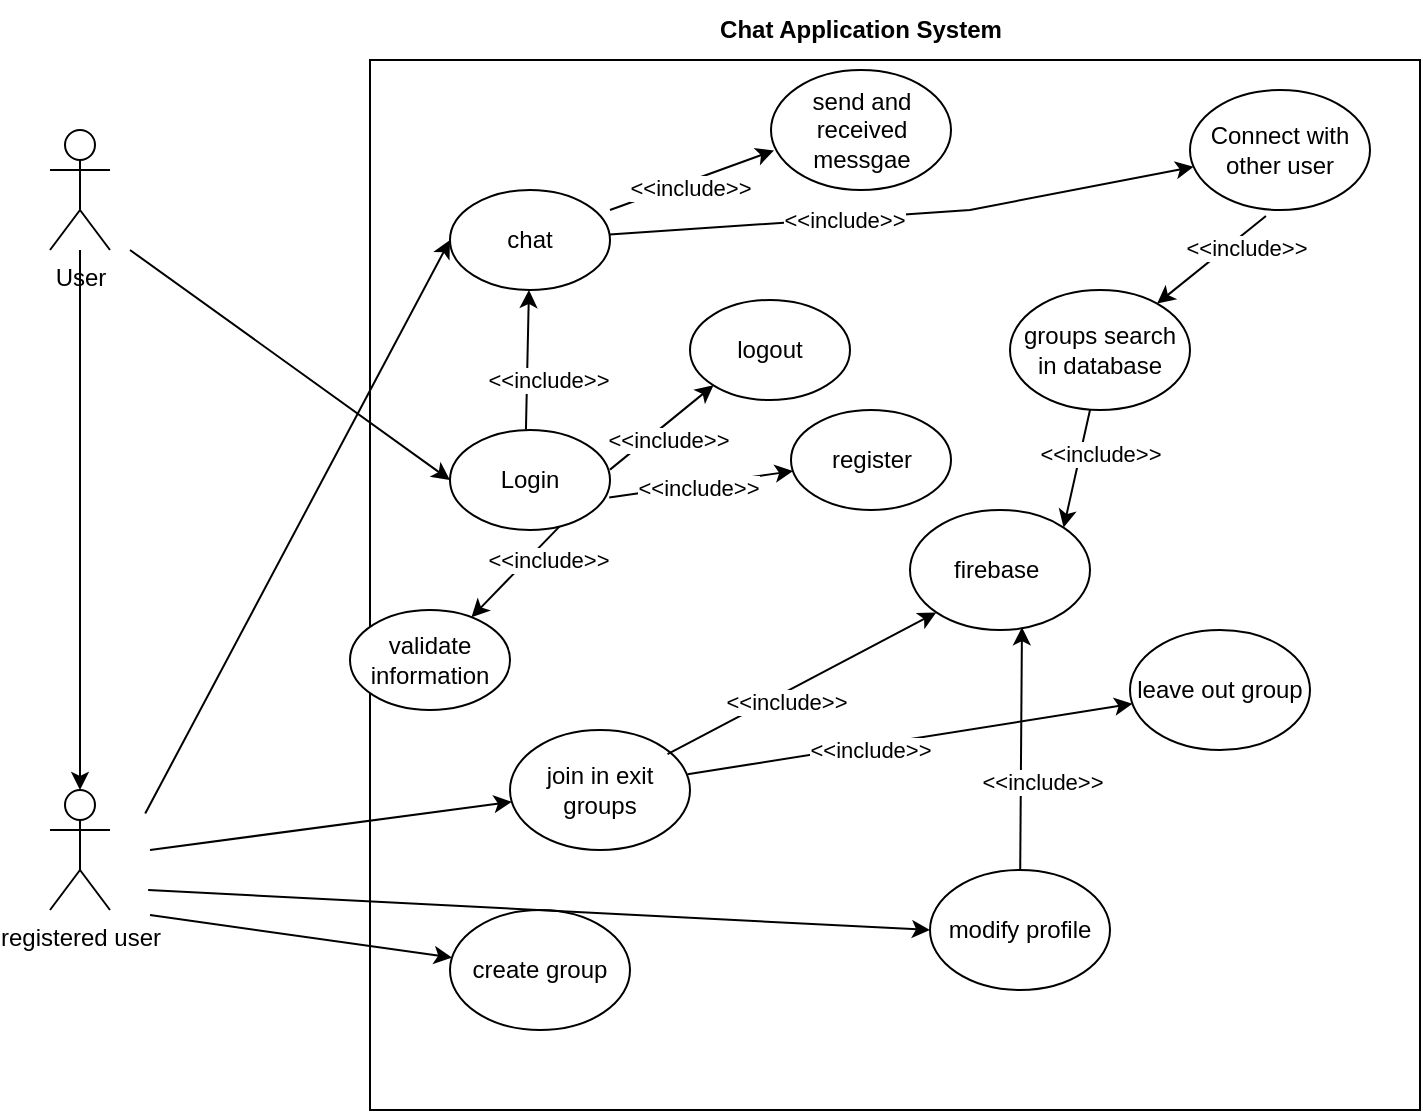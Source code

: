 <mxfile version="20.6.0" type="github" pages="3">
  <diagram id="J12J_WTNxg8NLnjg_Z4e" name="Use-case diagram ">
    <mxGraphModel dx="1038" dy="579" grid="1" gridSize="10" guides="1" tooltips="1" connect="1" arrows="1" fold="1" page="1" pageScale="1" pageWidth="1169" pageHeight="1654" math="0" shadow="0">
      <root>
        <mxCell id="0" />
        <mxCell id="1" parent="0" />
        <mxCell id="z73wqSKVuIR2Mj5EnDJt-1" value="" style="whiteSpace=wrap;html=1;aspect=fixed;" parent="1" vertex="1">
          <mxGeometry x="260" y="45" width="525" height="525" as="geometry" />
        </mxCell>
        <mxCell id="-nBARY6Js-zTFfsQv4vt-56" style="edgeStyle=orthogonalEdgeStyle;rounded=0;orthogonalLoop=1;jettySize=auto;html=1;" edge="1" parent="1" source="z73wqSKVuIR2Mj5EnDJt-2" target="-nBARY6Js-zTFfsQv4vt-55">
          <mxGeometry relative="1" as="geometry" />
        </mxCell>
        <mxCell id="z73wqSKVuIR2Mj5EnDJt-2" value="User" style="shape=umlActor;verticalLabelPosition=bottom;verticalAlign=top;html=1;outlineConnect=0;" parent="1" vertex="1">
          <mxGeometry x="100" y="80" width="30" height="60" as="geometry" />
        </mxCell>
        <mxCell id="-nBARY6Js-zTFfsQv4vt-2" value="&lt;b&gt;Chat Application System&lt;/b&gt;" style="text;html=1;strokeColor=none;fillColor=none;align=center;verticalAlign=middle;whiteSpace=wrap;rounded=0;" vertex="1" parent="1">
          <mxGeometry x="426" y="15" width="159" height="30" as="geometry" />
        </mxCell>
        <mxCell id="-nBARY6Js-zTFfsQv4vt-3" value="Login" style="ellipse;whiteSpace=wrap;html=1;" vertex="1" parent="1">
          <mxGeometry x="300" y="230" width="80" height="50" as="geometry" />
        </mxCell>
        <mxCell id="-nBARY6Js-zTFfsQv4vt-5" value="" style="endArrow=classic;html=1;rounded=0;entryX=0;entryY=0.5;entryDx=0;entryDy=0;" edge="1" parent="1" target="-nBARY6Js-zTFfsQv4vt-3">
          <mxGeometry width="50" height="50" relative="1" as="geometry">
            <mxPoint x="140" y="140" as="sourcePoint" />
            <mxPoint x="210" y="210" as="targetPoint" />
          </mxGeometry>
        </mxCell>
        <mxCell id="-nBARY6Js-zTFfsQv4vt-7" value="logout" style="ellipse;whiteSpace=wrap;html=1;" vertex="1" parent="1">
          <mxGeometry x="420" y="165" width="80" height="50" as="geometry" />
        </mxCell>
        <mxCell id="-nBARY6Js-zTFfsQv4vt-9" value="send and received messgae" style="ellipse;whiteSpace=wrap;html=1;" vertex="1" parent="1">
          <mxGeometry x="460.5" y="50" width="90" height="60" as="geometry" />
        </mxCell>
        <mxCell id="-nBARY6Js-zTFfsQv4vt-10" value="Connect with other user" style="ellipse;whiteSpace=wrap;html=1;" vertex="1" parent="1">
          <mxGeometry x="670" y="60" width="90" height="60" as="geometry" />
        </mxCell>
        <mxCell id="-nBARY6Js-zTFfsQv4vt-11" value="chat" style="ellipse;whiteSpace=wrap;html=1;" vertex="1" parent="1">
          <mxGeometry x="300" y="110" width="80" height="50" as="geometry" />
        </mxCell>
        <mxCell id="-nBARY6Js-zTFfsQv4vt-12" value="modify profile" style="ellipse;whiteSpace=wrap;html=1;" vertex="1" parent="1">
          <mxGeometry x="540" y="450" width="90" height="60" as="geometry" />
        </mxCell>
        <mxCell id="-nBARY6Js-zTFfsQv4vt-13" value="firebase&amp;nbsp;" style="ellipse;whiteSpace=wrap;html=1;" vertex="1" parent="1">
          <mxGeometry x="530" y="270" width="90" height="60" as="geometry" />
        </mxCell>
        <mxCell id="-nBARY6Js-zTFfsQv4vt-14" value="groups search in database" style="ellipse;whiteSpace=wrap;html=1;" vertex="1" parent="1">
          <mxGeometry x="580" y="160" width="90" height="60" as="geometry" />
        </mxCell>
        <mxCell id="-nBARY6Js-zTFfsQv4vt-15" value="create group" style="ellipse;whiteSpace=wrap;html=1;" vertex="1" parent="1">
          <mxGeometry x="300" y="470" width="90" height="60" as="geometry" />
        </mxCell>
        <mxCell id="-nBARY6Js-zTFfsQv4vt-16" value="join in exit groups" style="ellipse;whiteSpace=wrap;html=1;" vertex="1" parent="1">
          <mxGeometry x="330" y="380" width="90" height="60" as="geometry" />
        </mxCell>
        <mxCell id="-nBARY6Js-zTFfsQv4vt-17" value="leave out group" style="ellipse;whiteSpace=wrap;html=1;" vertex="1" parent="1">
          <mxGeometry x="640" y="330" width="90" height="60" as="geometry" />
        </mxCell>
        <mxCell id="-nBARY6Js-zTFfsQv4vt-22" value="" style="endArrow=classic;html=1;rounded=0;entryX=0.017;entryY=0.67;entryDx=0;entryDy=0;entryPerimeter=0;" edge="1" parent="1" target="-nBARY6Js-zTFfsQv4vt-9">
          <mxGeometry width="50" height="50" relative="1" as="geometry">
            <mxPoint x="380" y="120" as="sourcePoint" />
            <mxPoint x="430" y="70" as="targetPoint" />
          </mxGeometry>
        </mxCell>
        <mxCell id="-nBARY6Js-zTFfsQv4vt-25" value="&amp;lt;&amp;lt;include&amp;gt;&amp;gt;" style="edgeLabel;html=1;align=center;verticalAlign=middle;resizable=0;points=[];" vertex="1" connectable="0" parent="-nBARY6Js-zTFfsQv4vt-22">
          <mxGeometry x="-0.271" relative="1" as="geometry">
            <mxPoint x="10" as="offset" />
          </mxGeometry>
        </mxCell>
        <mxCell id="-nBARY6Js-zTFfsQv4vt-26" value="" style="endArrow=classic;html=1;rounded=0;" edge="1" parent="1" target="-nBARY6Js-zTFfsQv4vt-11">
          <mxGeometry width="50" height="50" relative="1" as="geometry">
            <mxPoint x="337.97" y="229.8" as="sourcePoint" />
            <mxPoint x="420" y="200.0" as="targetPoint" />
          </mxGeometry>
        </mxCell>
        <mxCell id="-nBARY6Js-zTFfsQv4vt-27" value="&amp;lt;&amp;lt;include&amp;gt;&amp;gt;" style="edgeLabel;html=1;align=center;verticalAlign=middle;resizable=0;points=[];" vertex="1" connectable="0" parent="-nBARY6Js-zTFfsQv4vt-26">
          <mxGeometry x="-0.271" relative="1" as="geometry">
            <mxPoint x="10" as="offset" />
          </mxGeometry>
        </mxCell>
        <mxCell id="-nBARY6Js-zTFfsQv4vt-28" value="" style="endArrow=classic;html=1;rounded=0;" edge="1" parent="1" source="-nBARY6Js-zTFfsQv4vt-11" target="-nBARY6Js-zTFfsQv4vt-10">
          <mxGeometry width="50" height="50" relative="1" as="geometry">
            <mxPoint x="400" y="140" as="sourcePoint" />
            <mxPoint x="482.03" y="110.2" as="targetPoint" />
            <Array as="points">
              <mxPoint x="560" y="120" />
            </Array>
          </mxGeometry>
        </mxCell>
        <mxCell id="-nBARY6Js-zTFfsQv4vt-29" value="&amp;lt;&amp;lt;include&amp;gt;&amp;gt;" style="edgeLabel;html=1;align=center;verticalAlign=middle;resizable=0;points=[];" vertex="1" connectable="0" parent="-nBARY6Js-zTFfsQv4vt-28">
          <mxGeometry x="-0.271" relative="1" as="geometry">
            <mxPoint x="10" as="offset" />
          </mxGeometry>
        </mxCell>
        <mxCell id="-nBARY6Js-zTFfsQv4vt-30" value="" style="endArrow=classic;html=1;rounded=0;exitX=0.422;exitY=1.05;exitDx=0;exitDy=0;exitPerimeter=0;" edge="1" parent="1" source="-nBARY6Js-zTFfsQv4vt-10" target="-nBARY6Js-zTFfsQv4vt-14">
          <mxGeometry width="50" height="50" relative="1" as="geometry">
            <mxPoint x="410" y="150" as="sourcePoint" />
            <mxPoint x="492.03" y="120.2" as="targetPoint" />
          </mxGeometry>
        </mxCell>
        <mxCell id="-nBARY6Js-zTFfsQv4vt-31" value="&amp;lt;&amp;lt;include&amp;gt;&amp;gt;" style="edgeLabel;html=1;align=center;verticalAlign=middle;resizable=0;points=[];" vertex="1" connectable="0" parent="-nBARY6Js-zTFfsQv4vt-30">
          <mxGeometry x="-0.271" relative="1" as="geometry">
            <mxPoint x="10" as="offset" />
          </mxGeometry>
        </mxCell>
        <mxCell id="-nBARY6Js-zTFfsQv4vt-33" value="validate information" style="ellipse;whiteSpace=wrap;html=1;" vertex="1" parent="1">
          <mxGeometry x="250" y="320" width="80" height="50" as="geometry" />
        </mxCell>
        <mxCell id="-nBARY6Js-zTFfsQv4vt-34" value="" style="endArrow=classic;html=1;rounded=0;exitX=0.685;exitY=0.964;exitDx=0;exitDy=0;exitPerimeter=0;" edge="1" parent="1" source="-nBARY6Js-zTFfsQv4vt-3" target="-nBARY6Js-zTFfsQv4vt-33">
          <mxGeometry width="50" height="50" relative="1" as="geometry">
            <mxPoint x="420" y="160" as="sourcePoint" />
            <mxPoint x="502.03" y="130.2" as="targetPoint" />
          </mxGeometry>
        </mxCell>
        <mxCell id="-nBARY6Js-zTFfsQv4vt-35" value="&amp;lt;&amp;lt;include&amp;gt;&amp;gt;" style="edgeLabel;html=1;align=center;verticalAlign=middle;resizable=0;points=[];" vertex="1" connectable="0" parent="-nBARY6Js-zTFfsQv4vt-34">
          <mxGeometry x="-0.271" relative="1" as="geometry">
            <mxPoint x="10" as="offset" />
          </mxGeometry>
        </mxCell>
        <mxCell id="-nBARY6Js-zTFfsQv4vt-38" value="" style="endArrow=classic;html=1;rounded=0;entryX=0;entryY=1;entryDx=0;entryDy=0;" edge="1" parent="1" target="-nBARY6Js-zTFfsQv4vt-7">
          <mxGeometry width="50" height="50" relative="1" as="geometry">
            <mxPoint x="380" y="249.8" as="sourcePoint" />
            <mxPoint x="462.03" y="220.0" as="targetPoint" />
          </mxGeometry>
        </mxCell>
        <mxCell id="-nBARY6Js-zTFfsQv4vt-39" value="&amp;lt;&amp;lt;include&amp;gt;&amp;gt;" style="edgeLabel;html=1;align=center;verticalAlign=middle;resizable=0;points=[];" vertex="1" connectable="0" parent="-nBARY6Js-zTFfsQv4vt-38">
          <mxGeometry x="-0.271" relative="1" as="geometry">
            <mxPoint x="10" as="offset" />
          </mxGeometry>
        </mxCell>
        <mxCell id="-nBARY6Js-zTFfsQv4vt-55" value="registered user" style="shape=umlActor;verticalLabelPosition=bottom;verticalAlign=top;html=1;outlineConnect=0;" vertex="1" parent="1">
          <mxGeometry x="100" y="410" width="30" height="60" as="geometry" />
        </mxCell>
        <mxCell id="-nBARY6Js-zTFfsQv4vt-58" value="" style="endArrow=classic;html=1;rounded=0;" edge="1" parent="1" target="-nBARY6Js-zTFfsQv4vt-15">
          <mxGeometry width="50" height="50" relative="1" as="geometry">
            <mxPoint x="150" y="472.5" as="sourcePoint" />
            <mxPoint x="290" y="467.5" as="targetPoint" />
          </mxGeometry>
        </mxCell>
        <mxCell id="-nBARY6Js-zTFfsQv4vt-59" value="" style="endArrow=classic;html=1;rounded=0;" edge="1" parent="1" target="-nBARY6Js-zTFfsQv4vt-16">
          <mxGeometry width="50" height="50" relative="1" as="geometry">
            <mxPoint x="150" y="440" as="sourcePoint" />
            <mxPoint x="300.0" y="470.699" as="targetPoint" />
          </mxGeometry>
        </mxCell>
        <mxCell id="-nBARY6Js-zTFfsQv4vt-63" value="" style="endArrow=classic;html=1;rounded=0;entryX=1;entryY=0;entryDx=0;entryDy=0;" edge="1" parent="1" target="-nBARY6Js-zTFfsQv4vt-13">
          <mxGeometry width="50" height="50" relative="1" as="geometry">
            <mxPoint x="620" y="220.0" as="sourcePoint" />
            <mxPoint x="621.498" y="150.198" as="targetPoint" />
          </mxGeometry>
        </mxCell>
        <mxCell id="-nBARY6Js-zTFfsQv4vt-64" value="&amp;lt;&amp;lt;include&amp;gt;&amp;gt;" style="edgeLabel;html=1;align=center;verticalAlign=middle;resizable=0;points=[];" vertex="1" connectable="0" parent="-nBARY6Js-zTFfsQv4vt-63">
          <mxGeometry x="-0.271" relative="1" as="geometry">
            <mxPoint x="10" as="offset" />
          </mxGeometry>
        </mxCell>
        <mxCell id="-nBARY6Js-zTFfsQv4vt-73" value="" style="endArrow=classic;html=1;rounded=0;entryX=0;entryY=1;entryDx=0;entryDy=0;" edge="1" parent="1" target="-nBARY6Js-zTFfsQv4vt-13">
          <mxGeometry width="50" height="50" relative="1" as="geometry">
            <mxPoint x="408.78" y="392.12" as="sourcePoint" />
            <mxPoint x="460.496" y="349.998" as="targetPoint" />
          </mxGeometry>
        </mxCell>
        <mxCell id="-nBARY6Js-zTFfsQv4vt-74" value="&amp;lt;&amp;lt;include&amp;gt;&amp;gt;" style="edgeLabel;html=1;align=center;verticalAlign=middle;resizable=0;points=[];" vertex="1" connectable="0" parent="-nBARY6Js-zTFfsQv4vt-73">
          <mxGeometry x="-0.271" relative="1" as="geometry">
            <mxPoint x="10" as="offset" />
          </mxGeometry>
        </mxCell>
        <mxCell id="-nBARY6Js-zTFfsQv4vt-75" value="" style="endArrow=classic;html=1;rounded=0;entryX=0;entryY=0.5;entryDx=0;entryDy=0;" edge="1" parent="1" target="-nBARY6Js-zTFfsQv4vt-12">
          <mxGeometry width="50" height="50" relative="1" as="geometry">
            <mxPoint x="149.06" y="460" as="sourcePoint" />
            <mxPoint x="300.0" y="481.399" as="targetPoint" />
          </mxGeometry>
        </mxCell>
        <mxCell id="-nBARY6Js-zTFfsQv4vt-76" value="" style="endArrow=classic;html=1;rounded=0;" edge="1" parent="1" target="-nBARY6Js-zTFfsQv4vt-17">
          <mxGeometry width="50" height="50" relative="1" as="geometry">
            <mxPoint x="418.78" y="402.12" as="sourcePoint" />
            <mxPoint x="513.18" y="331.213" as="targetPoint" />
          </mxGeometry>
        </mxCell>
        <mxCell id="-nBARY6Js-zTFfsQv4vt-77" value="&amp;lt;&amp;lt;include&amp;gt;&amp;gt;" style="edgeLabel;html=1;align=center;verticalAlign=middle;resizable=0;points=[];" vertex="1" connectable="0" parent="-nBARY6Js-zTFfsQv4vt-76">
          <mxGeometry x="-0.271" relative="1" as="geometry">
            <mxPoint x="10" as="offset" />
          </mxGeometry>
        </mxCell>
        <mxCell id="-nBARY6Js-zTFfsQv4vt-80" value="" style="endArrow=classic;html=1;rounded=0;entryX=0;entryY=0.5;entryDx=0;entryDy=0;" edge="1" parent="1" target="-nBARY6Js-zTFfsQv4vt-11">
          <mxGeometry width="50" height="50" relative="1" as="geometry">
            <mxPoint x="147.61" y="421.75" as="sourcePoint" />
            <mxPoint x="329.998" y="389.999" as="targetPoint" />
          </mxGeometry>
        </mxCell>
        <mxCell id="-nBARY6Js-zTFfsQv4vt-81" value="register" style="ellipse;whiteSpace=wrap;html=1;" vertex="1" parent="1">
          <mxGeometry x="470.5" y="220" width="80" height="50" as="geometry" />
        </mxCell>
        <mxCell id="-nBARY6Js-zTFfsQv4vt-82" value="" style="endArrow=classic;html=1;rounded=0;exitX=0.995;exitY=0.676;exitDx=0;exitDy=0;exitPerimeter=0;" edge="1" parent="1" source="-nBARY6Js-zTFfsQv4vt-3" target="-nBARY6Js-zTFfsQv4vt-81">
          <mxGeometry width="50" height="50" relative="1" as="geometry">
            <mxPoint x="390" y="259.8" as="sourcePoint" />
            <mxPoint x="441.716" y="217.678" as="targetPoint" />
          </mxGeometry>
        </mxCell>
        <mxCell id="-nBARY6Js-zTFfsQv4vt-83" value="&amp;lt;&amp;lt;include&amp;gt;&amp;gt;" style="edgeLabel;html=1;align=center;verticalAlign=middle;resizable=0;points=[];" vertex="1" connectable="0" parent="-nBARY6Js-zTFfsQv4vt-82">
          <mxGeometry x="-0.271" relative="1" as="geometry">
            <mxPoint x="10" as="offset" />
          </mxGeometry>
        </mxCell>
        <mxCell id="-nBARY6Js-zTFfsQv4vt-84" value="" style="endArrow=classic;html=1;rounded=0;entryX=0.622;entryY=0.977;entryDx=0;entryDy=0;entryPerimeter=0;" edge="1" parent="1" source="-nBARY6Js-zTFfsQv4vt-12" target="-nBARY6Js-zTFfsQv4vt-13">
          <mxGeometry width="50" height="50" relative="1" as="geometry">
            <mxPoint x="418.78" y="402.12" as="sourcePoint" />
            <mxPoint x="553.18" y="331.213" as="targetPoint" />
          </mxGeometry>
        </mxCell>
        <mxCell id="-nBARY6Js-zTFfsQv4vt-85" value="&amp;lt;&amp;lt;include&amp;gt;&amp;gt;" style="edgeLabel;html=1;align=center;verticalAlign=middle;resizable=0;points=[];" vertex="1" connectable="0" parent="-nBARY6Js-zTFfsQv4vt-84">
          <mxGeometry x="-0.271" relative="1" as="geometry">
            <mxPoint x="10" as="offset" />
          </mxGeometry>
        </mxCell>
      </root>
    </mxGraphModel>
  </diagram>
  <diagram id="jBhaEBvmceKNSklzI_YS" name="class diagram">
    <mxGraphModel dx="1490" dy="613" grid="1" gridSize="10" guides="1" tooltips="1" connect="1" arrows="1" fold="1" page="1" pageScale="1" pageWidth="1169" pageHeight="1654" math="0" shadow="0">
      <root>
        <mxCell id="0" />
        <mxCell id="1" parent="0" />
        <mxCell id="wGjbQCgG76K48ylpsINF-63" style="edgeStyle=orthogonalEdgeStyle;rounded=0;orthogonalLoop=1;jettySize=auto;html=1;entryX=0;entryY=0.5;entryDx=0;entryDy=0;" edge="1" parent="1" source="wGjbQCgG76K48ylpsINF-1" target="wGjbQCgG76K48ylpsINF-57">
          <mxGeometry relative="1" as="geometry" />
        </mxCell>
        <mxCell id="wGjbQCgG76K48ylpsINF-76" style="edgeStyle=orthogonalEdgeStyle;rounded=0;orthogonalLoop=1;jettySize=auto;html=1;entryX=-0.023;entryY=0.056;entryDx=0;entryDy=0;entryPerimeter=0;" edge="1" parent="1" source="wGjbQCgG76K48ylpsINF-1" target="wGjbQCgG76K48ylpsINF-14">
          <mxGeometry relative="1" as="geometry">
            <Array as="points">
              <mxPoint x="485" y="120" />
              <mxPoint x="485" y="52" />
            </Array>
          </mxGeometry>
        </mxCell>
        <mxCell id="wGjbQCgG76K48ylpsINF-1" value="User" style="swimlane;fontStyle=1;align=center;verticalAlign=top;childLayout=stackLayout;horizontal=1;startSize=26;horizontalStack=0;resizeParent=1;resizeParentMax=0;resizeLast=0;collapsible=1;marginBottom=0;" vertex="1" parent="1">
          <mxGeometry x="110" y="34" width="170" height="346" as="geometry" />
        </mxCell>
        <mxCell id="wGjbQCgG76K48ylpsINF-2" value="+ uid : string" style="text;strokeColor=none;fillColor=none;align=left;verticalAlign=top;spacingLeft=4;spacingRight=4;overflow=hidden;rotatable=0;points=[[0,0.5],[1,0.5]];portConstraint=eastwest;" vertex="1" parent="wGjbQCgG76K48ylpsINF-1">
          <mxGeometry y="26" width="170" height="26" as="geometry" />
        </mxCell>
        <mxCell id="wGjbQCgG76K48ylpsINF-10" value="+ email : string" style="text;strokeColor=none;fillColor=none;align=left;verticalAlign=top;spacingLeft=4;spacingRight=4;overflow=hidden;rotatable=0;points=[[0,0.5],[1,0.5]];portConstraint=eastwest;" vertex="1" parent="wGjbQCgG76K48ylpsINF-1">
          <mxGeometry y="52" width="170" height="26" as="geometry" />
        </mxCell>
        <mxCell id="wGjbQCgG76K48ylpsINF-11" value="+ fulllname : string" style="text;strokeColor=none;fillColor=none;align=left;verticalAlign=top;spacingLeft=4;spacingRight=4;overflow=hidden;rotatable=0;points=[[0,0.5],[1,0.5]];portConstraint=eastwest;" vertex="1" parent="wGjbQCgG76K48ylpsINF-1">
          <mxGeometry y="78" width="170" height="26" as="geometry" />
        </mxCell>
        <mxCell id="wGjbQCgG76K48ylpsINF-12" value="+ profilePic : string" style="text;strokeColor=none;fillColor=none;align=left;verticalAlign=top;spacingLeft=4;spacingRight=4;overflow=hidden;rotatable=0;points=[[0,0.5],[1,0.5]];portConstraint=eastwest;" vertex="1" parent="wGjbQCgG76K48ylpsINF-1">
          <mxGeometry y="104" width="170" height="26" as="geometry" />
        </mxCell>
        <mxCell id="wGjbQCgG76K48ylpsINF-13" value="+ groups : string" style="text;strokeColor=none;fillColor=none;align=left;verticalAlign=top;spacingLeft=4;spacingRight=4;overflow=hidden;rotatable=0;points=[[0,0.5],[1,0.5]];portConstraint=eastwest;" vertex="1" parent="wGjbQCgG76K48ylpsINF-1">
          <mxGeometry y="130" width="170" height="26" as="geometry" />
        </mxCell>
        <mxCell id="wGjbQCgG76K48ylpsINF-52" value="" style="line;strokeWidth=1;fillColor=none;align=left;verticalAlign=middle;spacingTop=-1;spacingLeft=3;spacingRight=3;rotatable=0;labelPosition=right;points=[];portConstraint=eastwest;strokeColor=inherit;" vertex="1" parent="wGjbQCgG76K48ylpsINF-1">
          <mxGeometry y="156" width="170" height="8" as="geometry" />
        </mxCell>
        <mxCell id="wGjbQCgG76K48ylpsINF-51" value="+ login()&#xa;" style="text;strokeColor=none;fillColor=none;align=left;verticalAlign=top;spacingLeft=4;spacingRight=4;overflow=hidden;rotatable=0;points=[[0,0.5],[1,0.5]];portConstraint=eastwest;" vertex="1" parent="wGjbQCgG76K48ylpsINF-1">
          <mxGeometry y="164" width="170" height="26" as="geometry" />
        </mxCell>
        <mxCell id="wGjbQCgG76K48ylpsINF-50" value="+ register()&#xa;" style="text;strokeColor=none;fillColor=none;align=left;verticalAlign=top;spacingLeft=4;spacingRight=4;overflow=hidden;rotatable=0;points=[[0,0.5],[1,0.5]];portConstraint=eastwest;" vertex="1" parent="wGjbQCgG76K48ylpsINF-1">
          <mxGeometry y="190" width="170" height="26" as="geometry" />
        </mxCell>
        <mxCell id="wGjbQCgG76K48ylpsINF-54" value="+ createGroup()&#xa;" style="text;strokeColor=none;fillColor=none;align=left;verticalAlign=top;spacingLeft=4;spacingRight=4;overflow=hidden;rotatable=0;points=[[0,0.5],[1,0.5]];portConstraint=eastwest;" vertex="1" parent="wGjbQCgG76K48ylpsINF-1">
          <mxGeometry y="216" width="170" height="26" as="geometry" />
        </mxCell>
        <mxCell id="wGjbQCgG76K48ylpsINF-53" value="+ JoinInGroup()&#xa;" style="text;strokeColor=none;fillColor=none;align=left;verticalAlign=top;spacingLeft=4;spacingRight=4;overflow=hidden;rotatable=0;points=[[0,0.5],[1,0.5]];portConstraint=eastwest;" vertex="1" parent="wGjbQCgG76K48ylpsINF-1">
          <mxGeometry y="242" width="170" height="26" as="geometry" />
        </mxCell>
        <mxCell id="wGjbQCgG76K48ylpsINF-55" value="+ LeaveGroup()&#xa;" style="text;strokeColor=none;fillColor=none;align=left;verticalAlign=top;spacingLeft=4;spacingRight=4;overflow=hidden;rotatable=0;points=[[0,0.5],[1,0.5]];portConstraint=eastwest;" vertex="1" parent="wGjbQCgG76K48ylpsINF-1">
          <mxGeometry y="268" width="170" height="26" as="geometry" />
        </mxCell>
        <mxCell id="wGjbQCgG76K48ylpsINF-67" value="+ search()&#xa;" style="text;strokeColor=none;fillColor=none;align=left;verticalAlign=top;spacingLeft=4;spacingRight=4;overflow=hidden;rotatable=0;points=[[0,0.5],[1,0.5]];portConstraint=eastwest;" vertex="1" parent="wGjbQCgG76K48ylpsINF-1">
          <mxGeometry y="294" width="170" height="26" as="geometry" />
        </mxCell>
        <mxCell id="wGjbQCgG76K48ylpsINF-60" value="+ UploadProfile()&#xa;" style="text;strokeColor=none;fillColor=none;align=left;verticalAlign=top;spacingLeft=4;spacingRight=4;overflow=hidden;rotatable=0;points=[[0,0.5],[1,0.5]];portConstraint=eastwest;" vertex="1" parent="wGjbQCgG76K48ylpsINF-1">
          <mxGeometry y="320" width="170" height="26" as="geometry" />
        </mxCell>
        <mxCell id="wGjbQCgG76K48ylpsINF-14" value="Group" style="swimlane;fontStyle=1;align=center;verticalAlign=top;childLayout=stackLayout;horizontal=1;startSize=26;horizontalStack=0;resizeParent=1;resizeParentMax=0;resizeLast=0;collapsible=1;marginBottom=0;" vertex="1" parent="1">
          <mxGeometry x="660" y="34" width="190" height="320" as="geometry" />
        </mxCell>
        <mxCell id="wGjbQCgG76K48ylpsINF-15" value="+ groupId : string" style="text;strokeColor=none;fillColor=none;align=left;verticalAlign=top;spacingLeft=4;spacingRight=4;overflow=hidden;rotatable=0;points=[[0,0.5],[1,0.5]];portConstraint=eastwest;" vertex="1" parent="wGjbQCgG76K48ylpsINF-14">
          <mxGeometry y="26" width="190" height="26" as="geometry" />
        </mxCell>
        <mxCell id="wGjbQCgG76K48ylpsINF-16" value="+ admin : string" style="text;strokeColor=none;fillColor=none;align=left;verticalAlign=top;spacingLeft=4;spacingRight=4;overflow=hidden;rotatable=0;points=[[0,0.5],[1,0.5]];portConstraint=eastwest;" vertex="1" parent="wGjbQCgG76K48ylpsINF-14">
          <mxGeometry y="52" width="190" height="26" as="geometry" />
        </mxCell>
        <mxCell id="wGjbQCgG76K48ylpsINF-17" value="+ groupName: string" style="text;strokeColor=none;fillColor=none;align=left;verticalAlign=top;spacingLeft=4;spacingRight=4;overflow=hidden;rotatable=0;points=[[0,0.5],[1,0.5]];portConstraint=eastwest;" vertex="1" parent="wGjbQCgG76K48ylpsINF-14">
          <mxGeometry y="78" width="190" height="26" as="geometry" />
        </mxCell>
        <mxCell id="wGjbQCgG76K48ylpsINF-18" value="+ members: list" style="text;strokeColor=none;fillColor=none;align=left;verticalAlign=top;spacingLeft=4;spacingRight=4;overflow=hidden;rotatable=0;points=[[0,0.5],[1,0.5]];portConstraint=eastwest;" vertex="1" parent="wGjbQCgG76K48ylpsINF-14">
          <mxGeometry y="104" width="190" height="26" as="geometry" />
        </mxCell>
        <mxCell id="wGjbQCgG76K48ylpsINF-19" value="+ recentMessage: string" style="text;strokeColor=none;fillColor=none;align=left;verticalAlign=top;spacingLeft=4;spacingRight=4;overflow=hidden;rotatable=0;points=[[0,0.5],[1,0.5]];portConstraint=eastwest;" vertex="1" parent="wGjbQCgG76K48ylpsINF-14">
          <mxGeometry y="130" width="190" height="26" as="geometry" />
        </mxCell>
        <mxCell id="wGjbQCgG76K48ylpsINF-22" value="+ recentMessageSender :string" style="text;strokeColor=none;fillColor=none;align=left;verticalAlign=top;spacingLeft=4;spacingRight=4;overflow=hidden;rotatable=0;points=[[0,0.5],[1,0.5]];portConstraint=eastwest;" vertex="1" parent="wGjbQCgG76K48ylpsINF-14">
          <mxGeometry y="156" width="190" height="26" as="geometry" />
        </mxCell>
        <mxCell id="wGjbQCgG76K48ylpsINF-23" value="+ recentMessageTime: string" style="text;strokeColor=none;fillColor=none;align=left;verticalAlign=top;spacingLeft=4;spacingRight=4;overflow=hidden;rotatable=0;points=[[0,0.5],[1,0.5]];portConstraint=eastwest;" vertex="1" parent="wGjbQCgG76K48ylpsINF-14">
          <mxGeometry y="182" width="190" height="26" as="geometry" />
        </mxCell>
        <mxCell id="wGjbQCgG76K48ylpsINF-71" value="" style="line;strokeWidth=1;fillColor=none;align=left;verticalAlign=middle;spacingTop=-1;spacingLeft=3;spacingRight=3;rotatable=0;labelPosition=right;points=[];portConstraint=eastwest;strokeColor=inherit;" vertex="1" parent="wGjbQCgG76K48ylpsINF-14">
          <mxGeometry y="208" width="190" height="8" as="geometry" />
        </mxCell>
        <mxCell id="wGjbQCgG76K48ylpsINF-70" value="+ adminInfor()&#xa;" style="text;strokeColor=none;fillColor=none;align=left;verticalAlign=top;spacingLeft=4;spacingRight=4;overflow=hidden;rotatable=0;points=[[0,0.5],[1,0.5]];portConstraint=eastwest;" vertex="1" parent="wGjbQCgG76K48ylpsINF-14">
          <mxGeometry y="216" width="190" height="26" as="geometry" />
        </mxCell>
        <mxCell id="wGjbQCgG76K48ylpsINF-69" value="+ containsMessage()&#xa;" style="text;strokeColor=none;fillColor=none;align=left;verticalAlign=top;spacingLeft=4;spacingRight=4;overflow=hidden;rotatable=0;points=[[0,0.5],[1,0.5]];portConstraint=eastwest;" vertex="1" parent="wGjbQCgG76K48ylpsINF-14">
          <mxGeometry y="242" width="190" height="26" as="geometry" />
        </mxCell>
        <mxCell id="wGjbQCgG76K48ylpsINF-68" value="+ updateGroupInfor()&#xa;" style="text;strokeColor=none;fillColor=none;align=left;verticalAlign=top;spacingLeft=4;spacingRight=4;overflow=hidden;rotatable=0;points=[[0,0.5],[1,0.5]];portConstraint=eastwest;" vertex="1" parent="wGjbQCgG76K48ylpsINF-14">
          <mxGeometry y="268" width="190" height="26" as="geometry" />
        </mxCell>
        <mxCell id="wGjbQCgG76K48ylpsINF-66" value="+ connectUser()&#xa;" style="text;strokeColor=none;fillColor=none;align=left;verticalAlign=top;spacingLeft=4;spacingRight=4;overflow=hidden;rotatable=0;points=[[0,0.5],[1,0.5]];portConstraint=eastwest;" vertex="1" parent="wGjbQCgG76K48ylpsINF-14">
          <mxGeometry y="294" width="190" height="26" as="geometry" />
        </mxCell>
        <mxCell id="wGjbQCgG76K48ylpsINF-24" value="Message" style="swimlane;fontStyle=1;align=center;verticalAlign=top;childLayout=stackLayout;horizontal=1;startSize=26;horizontalStack=0;resizeParent=1;resizeParentMax=0;resizeLast=0;collapsible=1;marginBottom=0;" vertex="1" parent="1">
          <mxGeometry x="415" y="370" width="170" height="190" as="geometry" />
        </mxCell>
        <mxCell id="wGjbQCgG76K48ylpsINF-25" value="+ message: string" style="text;strokeColor=none;fillColor=none;align=left;verticalAlign=top;spacingLeft=4;spacingRight=4;overflow=hidden;rotatable=0;points=[[0,0.5],[1,0.5]];portConstraint=eastwest;" vertex="1" parent="wGjbQCgG76K48ylpsINF-24">
          <mxGeometry y="26" width="170" height="26" as="geometry" />
        </mxCell>
        <mxCell id="wGjbQCgG76K48ylpsINF-26" value="+ sender: string" style="text;strokeColor=none;fillColor=none;align=left;verticalAlign=top;spacingLeft=4;spacingRight=4;overflow=hidden;rotatable=0;points=[[0,0.5],[1,0.5]];portConstraint=eastwest;" vertex="1" parent="wGjbQCgG76K48ylpsINF-24">
          <mxGeometry y="52" width="170" height="26" as="geometry" />
        </mxCell>
        <mxCell id="wGjbQCgG76K48ylpsINF-27" value="+ time: number" style="text;strokeColor=none;fillColor=none;align=left;verticalAlign=top;spacingLeft=4;spacingRight=4;overflow=hidden;rotatable=0;points=[[0,0.5],[1,0.5]];portConstraint=eastwest;" vertex="1" parent="wGjbQCgG76K48ylpsINF-24">
          <mxGeometry y="78" width="170" height="26" as="geometry" />
        </mxCell>
        <mxCell id="wGjbQCgG76K48ylpsINF-29" value="+ groups : string" style="text;strokeColor=none;fillColor=none;align=left;verticalAlign=top;spacingLeft=4;spacingRight=4;overflow=hidden;rotatable=0;points=[[0,0.5],[1,0.5]];portConstraint=eastwest;" vertex="1" parent="wGjbQCgG76K48ylpsINF-24">
          <mxGeometry y="104" width="170" height="26" as="geometry" />
        </mxCell>
        <mxCell id="wGjbQCgG76K48ylpsINF-59" value="" style="line;strokeWidth=1;fillColor=none;align=left;verticalAlign=middle;spacingTop=-1;spacingLeft=3;spacingRight=3;rotatable=0;labelPosition=right;points=[];portConstraint=eastwest;strokeColor=inherit;" vertex="1" parent="wGjbQCgG76K48ylpsINF-24">
          <mxGeometry y="130" width="170" height="8" as="geometry" />
        </mxCell>
        <mxCell id="wGjbQCgG76K48ylpsINF-57" value="+ send()&#xa;&#xa;" style="text;strokeColor=none;fillColor=none;align=left;verticalAlign=top;spacingLeft=4;spacingRight=4;overflow=hidden;rotatable=0;points=[[0,0.5],[1,0.5]];portConstraint=eastwest;" vertex="1" parent="wGjbQCgG76K48ylpsINF-24">
          <mxGeometry y="138" width="170" height="26" as="geometry" />
        </mxCell>
        <mxCell id="wGjbQCgG76K48ylpsINF-58" value="+ received()&#xa;&#xa;" style="text;strokeColor=none;fillColor=none;align=left;verticalAlign=top;spacingLeft=4;spacingRight=4;overflow=hidden;rotatable=0;points=[[0,0.5],[1,0.5]];portConstraint=eastwest;" vertex="1" parent="wGjbQCgG76K48ylpsINF-24">
          <mxGeometry y="164" width="170" height="26" as="geometry" />
        </mxCell>
        <mxCell id="wGjbQCgG76K48ylpsINF-64" value="1..*" style="text;html=1;align=center;verticalAlign=middle;resizable=0;points=[];autosize=1;strokeColor=none;fillColor=none;" vertex="1" parent="1">
          <mxGeometry x="200" y="380" width="40" height="30" as="geometry" />
        </mxCell>
        <mxCell id="wGjbQCgG76K48ylpsINF-65" value="1..*" style="text;html=1;align=center;verticalAlign=middle;resizable=0;points=[];autosize=1;strokeColor=none;fillColor=none;" vertex="1" parent="1">
          <mxGeometry x="570" y="324" width="40" height="30" as="geometry" />
        </mxCell>
        <mxCell id="wGjbQCgG76K48ylpsINF-72" style="edgeStyle=orthogonalEdgeStyle;rounded=0;orthogonalLoop=1;jettySize=auto;html=1;" edge="1" parent="1" source="wGjbQCgG76K48ylpsINF-69" target="wGjbQCgG76K48ylpsINF-25">
          <mxGeometry relative="1" as="geometry" />
        </mxCell>
        <mxCell id="wGjbQCgG76K48ylpsINF-73" value="1..*" style="text;html=1;align=center;verticalAlign=middle;resizable=0;points=[];autosize=1;strokeColor=none;fillColor=none;" vertex="1" parent="1">
          <mxGeometry x="360" y="430" width="40" height="30" as="geometry" />
        </mxCell>
        <mxCell id="wGjbQCgG76K48ylpsINF-74" value="1..*" style="text;html=1;align=center;verticalAlign=middle;resizable=0;points=[];autosize=1;strokeColor=none;fillColor=none;" vertex="1" parent="1">
          <mxGeometry x="620" y="20" width="40" height="30" as="geometry" />
        </mxCell>
        <mxCell id="wGjbQCgG76K48ylpsINF-77" value="1..*" style="text;html=1;align=center;verticalAlign=middle;resizable=0;points=[];autosize=1;strokeColor=none;fillColor=none;" vertex="1" parent="1">
          <mxGeometry x="280" y="90" width="40" height="30" as="geometry" />
        </mxCell>
        <mxCell id="wGjbQCgG76K48ylpsINF-78" value="1..*" style="text;html=1;align=center;verticalAlign=middle;resizable=0;points=[];autosize=1;strokeColor=none;fillColor=none;" vertex="1" parent="1">
          <mxGeometry x="630" y="260" width="40" height="30" as="geometry" />
        </mxCell>
      </root>
    </mxGraphModel>
  </diagram>
  <diagram id="_2eECBr4B9UgtFw_zfFp" name="Page-3">
    <mxGraphModel dx="1038" dy="579" grid="1" gridSize="10" guides="1" tooltips="1" connect="1" arrows="1" fold="1" page="1" pageScale="1" pageWidth="1169" pageHeight="1654" math="0" shadow="0">
      <root>
        <mxCell id="0" />
        <mxCell id="1" parent="0" />
        <mxCell id="xOacpNvxeDTjIw98wnHm-1" value="" style="ellipse;html=1;shape=startState;fillColor=#000000;strokeColor=#ff0000;" vertex="1" parent="1">
          <mxGeometry x="60" y="90" width="30" height="30" as="geometry" />
        </mxCell>
        <mxCell id="xOacpNvxeDTjIw98wnHm-2" value="" style="edgeStyle=orthogonalEdgeStyle;html=1;verticalAlign=bottom;endArrow=open;endSize=8;strokeColor=#ff0000;rounded=0;" edge="1" source="xOacpNvxeDTjIw98wnHm-1" parent="1">
          <mxGeometry relative="1" as="geometry">
            <mxPoint x="75" y="150" as="targetPoint" />
          </mxGeometry>
        </mxCell>
        <mxCell id="xOacpNvxeDTjIw98wnHm-6" style="edgeStyle=orthogonalEdgeStyle;rounded=0;orthogonalLoop=1;jettySize=auto;html=1;" edge="1" parent="1" source="xOacpNvxeDTjIw98wnHm-4" target="xOacpNvxeDTjIw98wnHm-5">
          <mxGeometry relative="1" as="geometry" />
        </mxCell>
        <mxCell id="xOacpNvxeDTjIw98wnHm-4" value="Login" style="rounded=1;whiteSpace=wrap;html=1;" vertex="1" parent="1">
          <mxGeometry x="22.5" y="150" width="105" height="50" as="geometry" />
        </mxCell>
        <mxCell id="xOacpNvxeDTjIw98wnHm-44" style="edgeStyle=orthogonalEdgeStyle;rounded=0;orthogonalLoop=1;jettySize=auto;html=1;entryX=0;entryY=0.5;entryDx=0;entryDy=0;" edge="1" parent="1" source="xOacpNvxeDTjIw98wnHm-5" target="xOacpNvxeDTjIw98wnHm-43">
          <mxGeometry relative="1" as="geometry">
            <Array as="points">
              <mxPoint x="210" y="285" />
              <mxPoint x="210" y="175" />
            </Array>
          </mxGeometry>
        </mxCell>
        <mxCell id="xOacpNvxeDTjIw98wnHm-5" value="select group chat" style="rounded=1;whiteSpace=wrap;html=1;" vertex="1" parent="1">
          <mxGeometry x="22.5" y="260" width="105" height="50" as="geometry" />
        </mxCell>
        <mxCell id="xOacpNvxeDTjIw98wnHm-9" value="" style="endArrow=none;html=1;rounded=0;" edge="1" parent="1">
          <mxGeometry width="50" height="50" relative="1" as="geometry">
            <mxPoint x="200" y="560" as="sourcePoint" />
            <mxPoint x="200" y="80" as="targetPoint" />
          </mxGeometry>
        </mxCell>
        <mxCell id="xOacpNvxeDTjIw98wnHm-10" value="User" style="text;align=center;fontStyle=1;verticalAlign=middle;spacingLeft=3;spacingRight=3;strokeColor=none;rotatable=0;points=[[0,0.5],[1,0.5]];portConstraint=eastwest;" vertex="1" parent="1">
          <mxGeometry x="35" y="40" width="80" height="26" as="geometry" />
        </mxCell>
        <mxCell id="xOacpNvxeDTjIw98wnHm-11" value="Chat application system" style="text;align=center;fontStyle=1;verticalAlign=middle;spacingLeft=3;spacingRight=3;strokeColor=none;rotatable=0;points=[[0,0.5],[1,0.5]];portConstraint=eastwest;" vertex="1" parent="1">
          <mxGeometry x="330" y="40" width="80" height="26" as="geometry" />
        </mxCell>
        <mxCell id="xOacpNvxeDTjIw98wnHm-78" style="edgeStyle=orthogonalEdgeStyle;rounded=0;orthogonalLoop=1;jettySize=auto;html=1;entryX=0;entryY=0.75;entryDx=0;entryDy=0;" edge="1" parent="1" source="xOacpNvxeDTjIw98wnHm-15" target="xOacpNvxeDTjIw98wnHm-27">
          <mxGeometry relative="1" as="geometry" />
        </mxCell>
        <mxCell id="xOacpNvxeDTjIw98wnHm-15" value="show group" style="rounded=1;whiteSpace=wrap;html=1;" vertex="1" parent="1">
          <mxGeometry x="287.5" y="500" width="105" height="50" as="geometry" />
        </mxCell>
        <mxCell id="xOacpNvxeDTjIw98wnHm-72" style="edgeStyle=orthogonalEdgeStyle;rounded=0;orthogonalLoop=1;jettySize=auto;html=1;" edge="1" parent="1" source="xOacpNvxeDTjIw98wnHm-23" target="xOacpNvxeDTjIw98wnHm-63">
          <mxGeometry relative="1" as="geometry" />
        </mxCell>
        <mxCell id="xOacpNvxeDTjIw98wnHm-23" value="type group name&amp;nbsp;" style="rounded=1;whiteSpace=wrap;html=1;" vertex="1" parent="1">
          <mxGeometry x="22.5" y="375" width="105" height="50" as="geometry" />
        </mxCell>
        <mxCell id="xOacpNvxeDTjIw98wnHm-73" style="edgeStyle=orthogonalEdgeStyle;rounded=0;orthogonalLoop=1;jettySize=auto;html=1;entryX=1;entryY=0.5;entryDx=0;entryDy=0;" edge="1" parent="1" source="xOacpNvxeDTjIw98wnHm-27" target="xOacpNvxeDTjIw98wnHm-40">
          <mxGeometry relative="1" as="geometry">
            <Array as="points">
              <mxPoint x="700" y="285" />
              <mxPoint x="700" y="515" />
            </Array>
          </mxGeometry>
        </mxCell>
        <mxCell id="xOacpNvxeDTjIw98wnHm-27" value="join in group" style="rounded=1;whiteSpace=wrap;html=1;" vertex="1" parent="1">
          <mxGeometry x="510" y="261.25" width="110" height="47.5" as="geometry" />
        </mxCell>
        <mxCell id="xOacpNvxeDTjIw98wnHm-40" value="" style="ellipse;html=1;shape=endState;fillColor=#000000;strokeColor=#ff0000;" vertex="1" parent="1">
          <mxGeometry x="480" y="500" width="30" height="30" as="geometry" />
        </mxCell>
        <mxCell id="xOacpNvxeDTjIw98wnHm-46" style="edgeStyle=orthogonalEdgeStyle;rounded=0;orthogonalLoop=1;jettySize=auto;html=1;" edge="1" parent="1" source="xOacpNvxeDTjIw98wnHm-43" target="xOacpNvxeDTjIw98wnHm-45">
          <mxGeometry relative="1" as="geometry" />
        </mxCell>
        <mxCell id="xOacpNvxeDTjIw98wnHm-43" value="list groups chat" style="rounded=1;whiteSpace=wrap;html=1;" vertex="1" parent="1">
          <mxGeometry x="275" y="147.5" width="130" height="55" as="geometry" />
        </mxCell>
        <mxCell id="xOacpNvxeDTjIw98wnHm-75" style="edgeStyle=orthogonalEdgeStyle;rounded=0;orthogonalLoop=1;jettySize=auto;html=1;entryX=0.5;entryY=0;entryDx=0;entryDy=0;" edge="1" parent="1" source="xOacpNvxeDTjIw98wnHm-45" target="xOacpNvxeDTjIw98wnHm-27">
          <mxGeometry relative="1" as="geometry">
            <Array as="points">
              <mxPoint x="453" y="285" />
              <mxPoint x="453" y="241" />
              <mxPoint x="565" y="241" />
            </Array>
          </mxGeometry>
        </mxCell>
        <mxCell id="xOacpNvxeDTjIw98wnHm-81" style="edgeStyle=orthogonalEdgeStyle;rounded=0;orthogonalLoop=1;jettySize=auto;html=1;" edge="1" parent="1" source="xOacpNvxeDTjIw98wnHm-45" target="xOacpNvxeDTjIw98wnHm-23">
          <mxGeometry relative="1" as="geometry">
            <Array as="points">
              <mxPoint x="340" y="350" />
              <mxPoint x="75" y="350" />
            </Array>
          </mxGeometry>
        </mxCell>
        <mxCell id="xOacpNvxeDTjIw98wnHm-45" value="group exist" style="rhombus;whiteSpace=wrap;html=1;" vertex="1" parent="1">
          <mxGeometry x="285" y="247.5" width="110" height="75" as="geometry" />
        </mxCell>
        <mxCell id="xOacpNvxeDTjIw98wnHm-67" style="edgeStyle=orthogonalEdgeStyle;rounded=0;orthogonalLoop=1;jettySize=auto;html=1;entryX=0.5;entryY=0;entryDx=0;entryDy=0;" edge="1" parent="1" source="xOacpNvxeDTjIw98wnHm-63" target="xOacpNvxeDTjIw98wnHm-15">
          <mxGeometry relative="1" as="geometry" />
        </mxCell>
        <mxCell id="xOacpNvxeDTjIw98wnHm-70" style="edgeStyle=orthogonalEdgeStyle;rounded=0;orthogonalLoop=1;jettySize=auto;html=1;entryX=0;entryY=0.5;entryDx=0;entryDy=0;" edge="1" parent="1" source="xOacpNvxeDTjIw98wnHm-63" target="xOacpNvxeDTjIw98wnHm-64">
          <mxGeometry relative="1" as="geometry" />
        </mxCell>
        <mxCell id="xOacpNvxeDTjIw98wnHm-63" value="search group" style="rhombus;whiteSpace=wrap;html=1;" vertex="1" parent="1">
          <mxGeometry x="285" y="362.5" width="110" height="75" as="geometry" />
        </mxCell>
        <mxCell id="xOacpNvxeDTjIw98wnHm-64" value="print :&quot; group does not exist&quot;" style="rounded=1;whiteSpace=wrap;html=1;" vertex="1" parent="1">
          <mxGeometry x="530" y="363.75" width="110" height="47.5" as="geometry" />
        </mxCell>
        <mxCell id="xOacpNvxeDTjIw98wnHm-68" value="true" style="text;html=1;strokeColor=none;fillColor=none;align=center;verticalAlign=middle;whiteSpace=wrap;rounded=0;" vertex="1" parent="1">
          <mxGeometry x="335" y="445" width="60" height="30" as="geometry" />
        </mxCell>
        <mxCell id="xOacpNvxeDTjIw98wnHm-71" value="false" style="text;html=1;strokeColor=none;fillColor=none;align=center;verticalAlign=middle;whiteSpace=wrap;rounded=0;" vertex="1" parent="1">
          <mxGeometry x="460" y="362.5" width="60" height="30" as="geometry" />
        </mxCell>
        <mxCell id="xOacpNvxeDTjIw98wnHm-80" value="&lt;span style=&quot;color: rgb(0, 0, 0); font-family: Helvetica; font-size: 12px; font-style: normal; font-variant-ligatures: normal; font-variant-caps: normal; font-weight: 400; letter-spacing: normal; orphans: 2; text-align: center; text-indent: 0px; text-transform: none; widows: 2; word-spacing: 0px; -webkit-text-stroke-width: 0px; background-color: rgb(248, 249, 250); text-decoration-thickness: initial; text-decoration-style: initial; text-decoration-color: initial; float: none; display: inline !important;&quot;&gt;true&lt;/span&gt;" style="text;whiteSpace=wrap;html=1;" vertex="1" parent="1">
          <mxGeometry x="480" y="220" width="50" height="40" as="geometry" />
        </mxCell>
        <mxCell id="xOacpNvxeDTjIw98wnHm-82" value="false" style="text;html=1;strokeColor=none;fillColor=none;align=center;verticalAlign=middle;whiteSpace=wrap;rounded=0;" vertex="1" parent="1">
          <mxGeometry x="190" y="322.5" width="60" height="30" as="geometry" />
        </mxCell>
      </root>
    </mxGraphModel>
  </diagram>
</mxfile>
